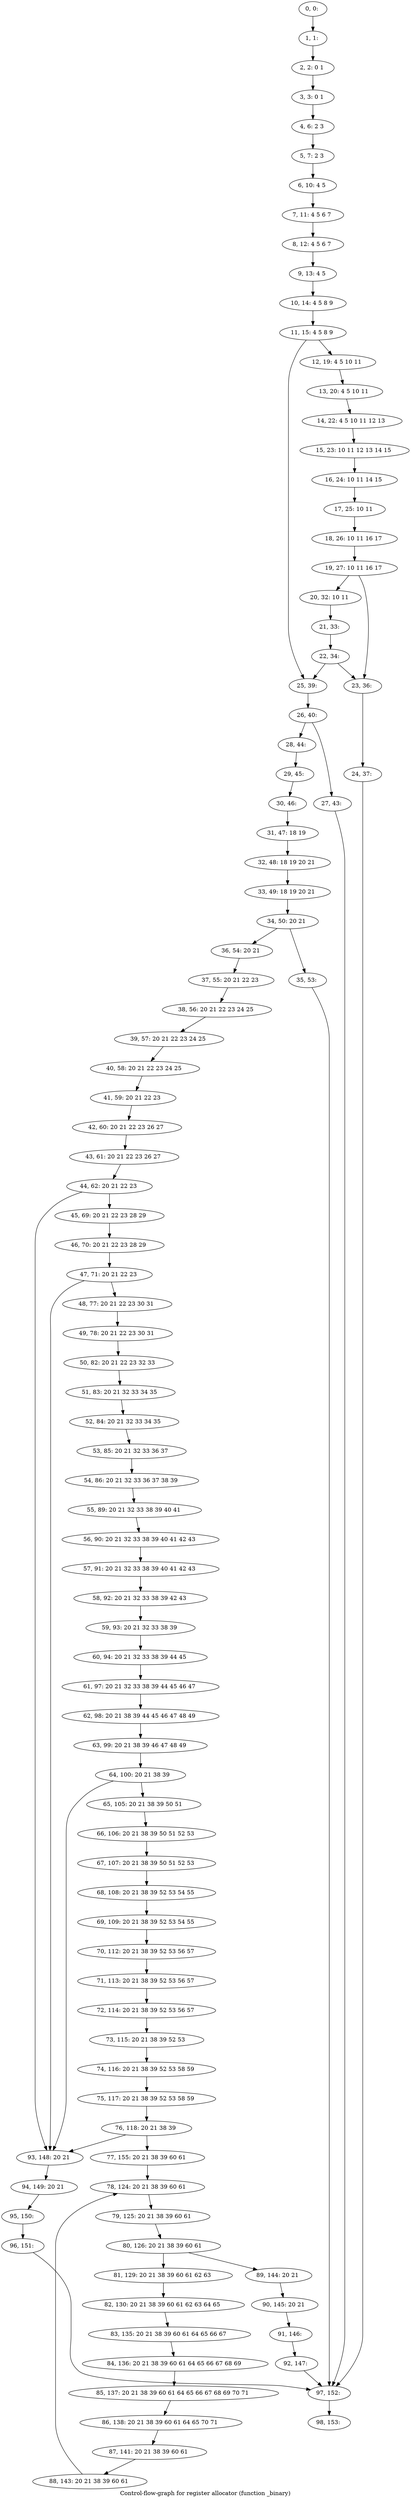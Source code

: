 digraph G {
graph [label="Control-flow-graph for register allocator (function _binary)"]
0[label="0, 0: "];
1[label="1, 1: "];
2[label="2, 2: 0 1 "];
3[label="3, 3: 0 1 "];
4[label="4, 6: 2 3 "];
5[label="5, 7: 2 3 "];
6[label="6, 10: 4 5 "];
7[label="7, 11: 4 5 6 7 "];
8[label="8, 12: 4 5 6 7 "];
9[label="9, 13: 4 5 "];
10[label="10, 14: 4 5 8 9 "];
11[label="11, 15: 4 5 8 9 "];
12[label="12, 19: 4 5 10 11 "];
13[label="13, 20: 4 5 10 11 "];
14[label="14, 22: 4 5 10 11 12 13 "];
15[label="15, 23: 10 11 12 13 14 15 "];
16[label="16, 24: 10 11 14 15 "];
17[label="17, 25: 10 11 "];
18[label="18, 26: 10 11 16 17 "];
19[label="19, 27: 10 11 16 17 "];
20[label="20, 32: 10 11 "];
21[label="21, 33: "];
22[label="22, 34: "];
23[label="23, 36: "];
24[label="24, 37: "];
25[label="25, 39: "];
26[label="26, 40: "];
27[label="27, 43: "];
28[label="28, 44: "];
29[label="29, 45: "];
30[label="30, 46: "];
31[label="31, 47: 18 19 "];
32[label="32, 48: 18 19 20 21 "];
33[label="33, 49: 18 19 20 21 "];
34[label="34, 50: 20 21 "];
35[label="35, 53: "];
36[label="36, 54: 20 21 "];
37[label="37, 55: 20 21 22 23 "];
38[label="38, 56: 20 21 22 23 24 25 "];
39[label="39, 57: 20 21 22 23 24 25 "];
40[label="40, 58: 20 21 22 23 24 25 "];
41[label="41, 59: 20 21 22 23 "];
42[label="42, 60: 20 21 22 23 26 27 "];
43[label="43, 61: 20 21 22 23 26 27 "];
44[label="44, 62: 20 21 22 23 "];
45[label="45, 69: 20 21 22 23 28 29 "];
46[label="46, 70: 20 21 22 23 28 29 "];
47[label="47, 71: 20 21 22 23 "];
48[label="48, 77: 20 21 22 23 30 31 "];
49[label="49, 78: 20 21 22 23 30 31 "];
50[label="50, 82: 20 21 22 23 32 33 "];
51[label="51, 83: 20 21 32 33 34 35 "];
52[label="52, 84: 20 21 32 33 34 35 "];
53[label="53, 85: 20 21 32 33 36 37 "];
54[label="54, 86: 20 21 32 33 36 37 38 39 "];
55[label="55, 89: 20 21 32 33 38 39 40 41 "];
56[label="56, 90: 20 21 32 33 38 39 40 41 42 43 "];
57[label="57, 91: 20 21 32 33 38 39 40 41 42 43 "];
58[label="58, 92: 20 21 32 33 38 39 42 43 "];
59[label="59, 93: 20 21 32 33 38 39 "];
60[label="60, 94: 20 21 32 33 38 39 44 45 "];
61[label="61, 97: 20 21 32 33 38 39 44 45 46 47 "];
62[label="62, 98: 20 21 38 39 44 45 46 47 48 49 "];
63[label="63, 99: 20 21 38 39 46 47 48 49 "];
64[label="64, 100: 20 21 38 39 "];
65[label="65, 105: 20 21 38 39 50 51 "];
66[label="66, 106: 20 21 38 39 50 51 52 53 "];
67[label="67, 107: 20 21 38 39 50 51 52 53 "];
68[label="68, 108: 20 21 38 39 52 53 54 55 "];
69[label="69, 109: 20 21 38 39 52 53 54 55 "];
70[label="70, 112: 20 21 38 39 52 53 56 57 "];
71[label="71, 113: 20 21 38 39 52 53 56 57 "];
72[label="72, 114: 20 21 38 39 52 53 56 57 "];
73[label="73, 115: 20 21 38 39 52 53 "];
74[label="74, 116: 20 21 38 39 52 53 58 59 "];
75[label="75, 117: 20 21 38 39 52 53 58 59 "];
76[label="76, 118: 20 21 38 39 "];
77[label="77, 155: 20 21 38 39 60 61 "];
78[label="78, 124: 20 21 38 39 60 61 "];
79[label="79, 125: 20 21 38 39 60 61 "];
80[label="80, 126: 20 21 38 39 60 61 "];
81[label="81, 129: 20 21 38 39 60 61 62 63 "];
82[label="82, 130: 20 21 38 39 60 61 62 63 64 65 "];
83[label="83, 135: 20 21 38 39 60 61 64 65 66 67 "];
84[label="84, 136: 20 21 38 39 60 61 64 65 66 67 68 69 "];
85[label="85, 137: 20 21 38 39 60 61 64 65 66 67 68 69 70 71 "];
86[label="86, 138: 20 21 38 39 60 61 64 65 70 71 "];
87[label="87, 141: 20 21 38 39 60 61 "];
88[label="88, 143: 20 21 38 39 60 61 "];
89[label="89, 144: 20 21 "];
90[label="90, 145: 20 21 "];
91[label="91, 146: "];
92[label="92, 147: "];
93[label="93, 148: 20 21 "];
94[label="94, 149: 20 21 "];
95[label="95, 150: "];
96[label="96, 151: "];
97[label="97, 152: "];
98[label="98, 153: "];
0->1 ;
1->2 ;
2->3 ;
3->4 ;
4->5 ;
5->6 ;
6->7 ;
7->8 ;
8->9 ;
9->10 ;
10->11 ;
11->12 ;
11->25 ;
12->13 ;
13->14 ;
14->15 ;
15->16 ;
16->17 ;
17->18 ;
18->19 ;
19->20 ;
19->23 ;
20->21 ;
21->22 ;
22->23 ;
22->25 ;
23->24 ;
24->97 ;
25->26 ;
26->27 ;
26->28 ;
27->97 ;
28->29 ;
29->30 ;
30->31 ;
31->32 ;
32->33 ;
33->34 ;
34->35 ;
34->36 ;
35->97 ;
36->37 ;
37->38 ;
38->39 ;
39->40 ;
40->41 ;
41->42 ;
42->43 ;
43->44 ;
44->45 ;
44->93 ;
45->46 ;
46->47 ;
47->48 ;
47->93 ;
48->49 ;
49->50 ;
50->51 ;
51->52 ;
52->53 ;
53->54 ;
54->55 ;
55->56 ;
56->57 ;
57->58 ;
58->59 ;
59->60 ;
60->61 ;
61->62 ;
62->63 ;
63->64 ;
64->65 ;
64->93 ;
65->66 ;
66->67 ;
67->68 ;
68->69 ;
69->70 ;
70->71 ;
71->72 ;
72->73 ;
73->74 ;
74->75 ;
75->76 ;
76->77 ;
76->93 ;
77->78 ;
78->79 ;
79->80 ;
80->81 ;
80->89 ;
81->82 ;
82->83 ;
83->84 ;
84->85 ;
85->86 ;
86->87 ;
87->88 ;
88->78 ;
89->90 ;
90->91 ;
91->92 ;
92->97 ;
93->94 ;
94->95 ;
95->96 ;
96->97 ;
97->98 ;
}
